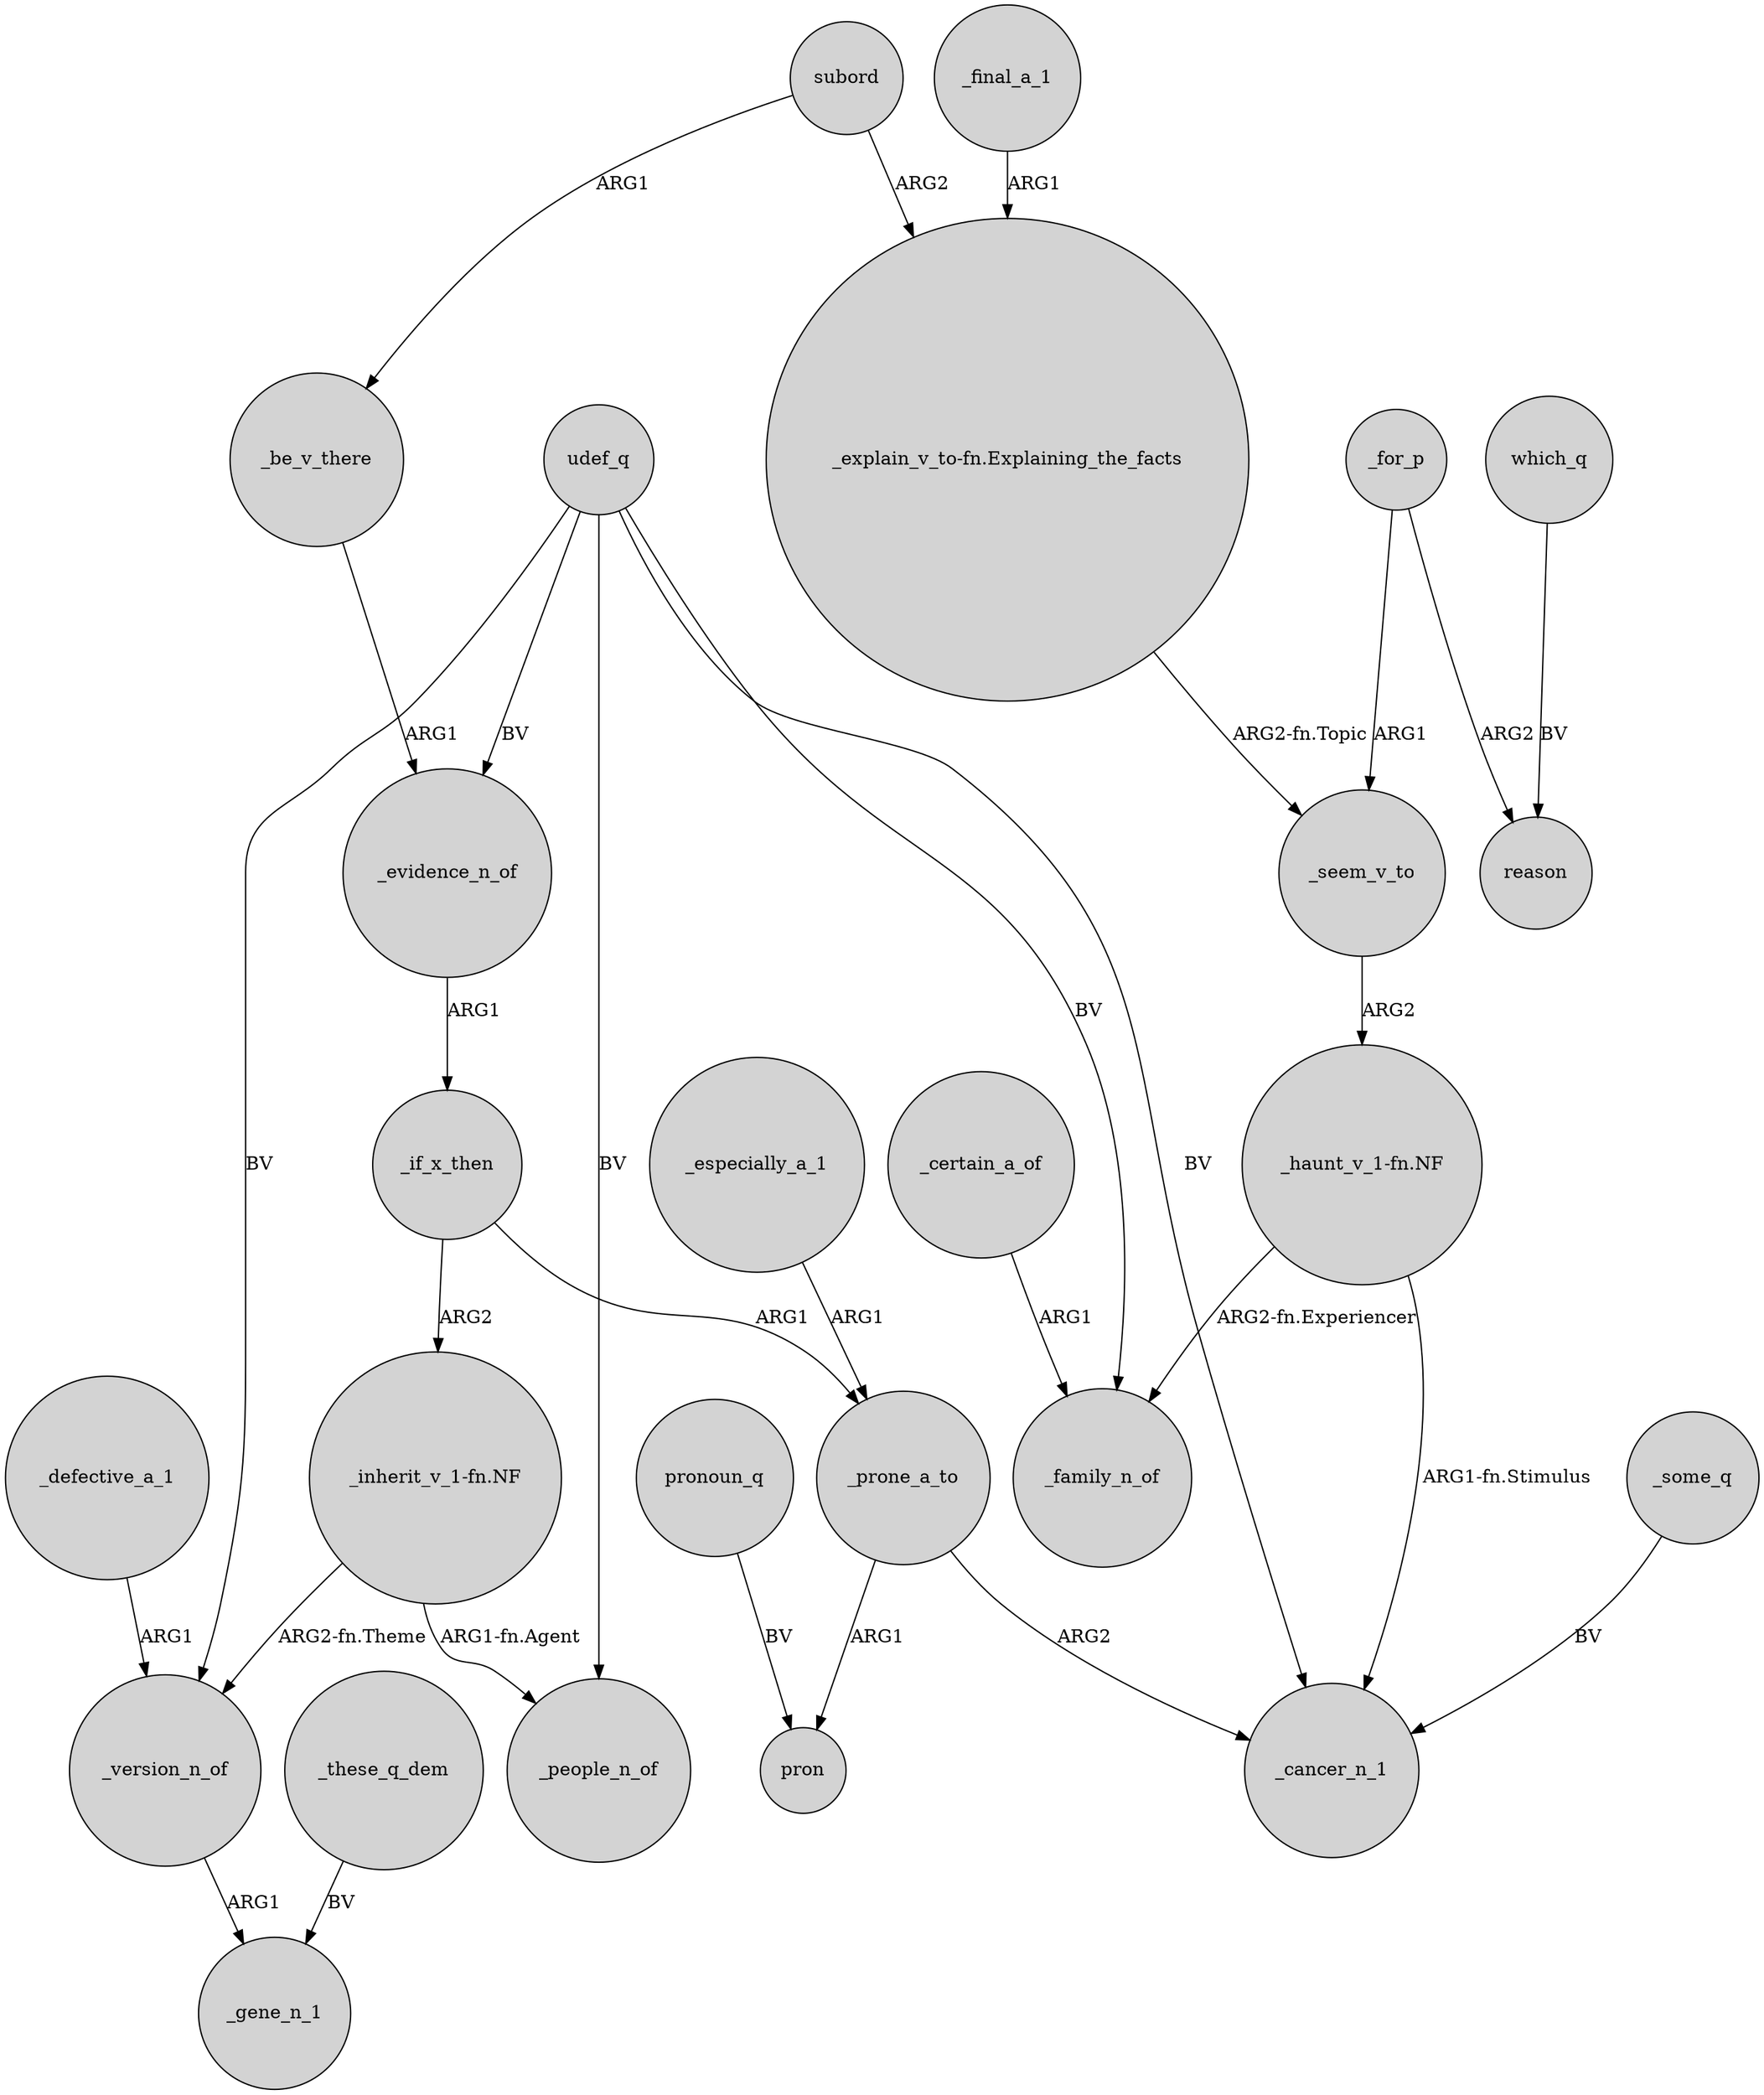 digraph {
	node [shape=circle style=filled]
	_defective_a_1 -> _version_n_of [label=ARG1]
	_final_a_1 -> "_explain_v_to-fn.Explaining_the_facts" [label=ARG1]
	udef_q -> _cancer_n_1 [label=BV]
	"_explain_v_to-fn.Explaining_the_facts" -> _seem_v_to [label="ARG2-fn.Topic"]
	subord -> "_explain_v_to-fn.Explaining_the_facts" [label=ARG2]
	_some_q -> _cancer_n_1 [label=BV]
	_these_q_dem -> _gene_n_1 [label=BV]
	_for_p -> reason [label=ARG2]
	_especially_a_1 -> _prone_a_to [label=ARG1]
	udef_q -> _evidence_n_of [label=BV]
	_if_x_then -> _prone_a_to [label=ARG1]
	"_inherit_v_1-fn.NF" -> _people_n_of [label="ARG1-fn.Agent"]
	_version_n_of -> _gene_n_1 [label=ARG1]
	_be_v_there -> _evidence_n_of [label=ARG1]
	_evidence_n_of -> _if_x_then [label=ARG1]
	_seem_v_to -> "_haunt_v_1-fn.NF" [label=ARG2]
	subord -> _be_v_there [label=ARG1]
	udef_q -> _version_n_of [label=BV]
	which_q -> reason [label=BV]
	pronoun_q -> pron [label=BV]
	udef_q -> _people_n_of [label=BV]
	"_inherit_v_1-fn.NF" -> _version_n_of [label="ARG2-fn.Theme"]
	_certain_a_of -> _family_n_of [label=ARG1]
	_prone_a_to -> pron [label=ARG1]
	_prone_a_to -> _cancer_n_1 [label=ARG2]
	_if_x_then -> "_inherit_v_1-fn.NF" [label=ARG2]
	"_haunt_v_1-fn.NF" -> _family_n_of [label="ARG2-fn.Experiencer"]
	"_haunt_v_1-fn.NF" -> _cancer_n_1 [label="ARG1-fn.Stimulus"]
	udef_q -> _family_n_of [label=BV]
	_for_p -> _seem_v_to [label=ARG1]
}
